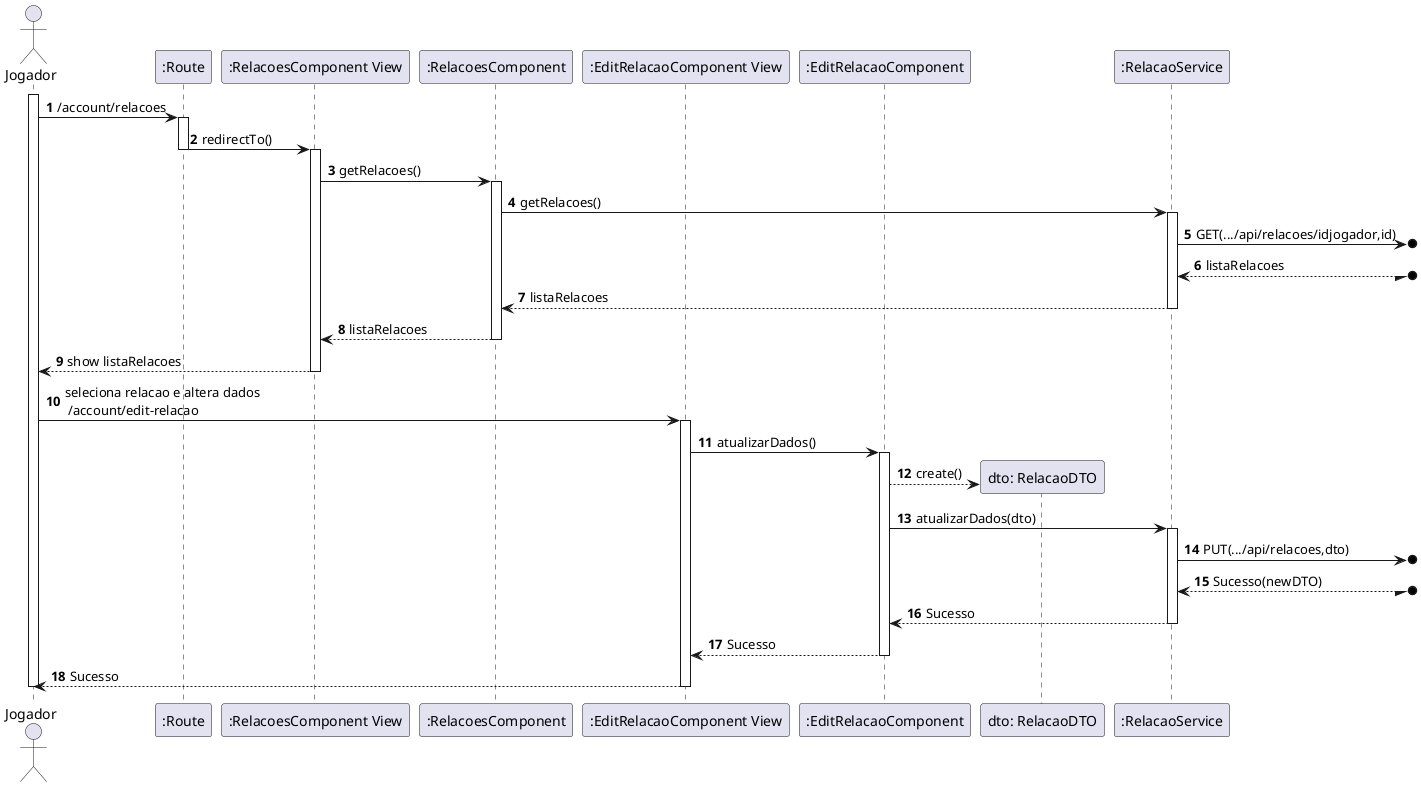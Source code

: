 @startuml
'https://plantuml.com/sequence-diagram

autonumber

actor "Jogador" as J

participant ":Route" as R
participant ":RelacoesComponent View" as CV
participant ":RelacoesComponent" as C
participant ":EditRelacaoComponent View" as CVE
participant ":EditRelacaoComponent" as CE
participant "dto: RelacaoDTO" as DTO
participant ":RelacaoService" as SERV

activate J
    J->R : /account/relacoes
    activate R
        R->CV : redirectTo()
    deactivate R
    activate CV
        CV->C : getRelacoes()
        activate C
            C->SERV : getRelacoes()
                activate SERV
                    SERV->o] : GET(.../api/relacoes/idjogador,id)
                    SERV<--/o] : listaRelacoes
                    SERV-->C : listaRelacoes
                deactivate SERV
            C-->CV : listaRelacoes
        deactivate C
        CV-->J : show listaRelacoes
    deactivate CV
    J->CVE : seleciona relacao e altera dados \n /account/edit-relacao
    activate CVE
        CVE->CE : atualizarDados()
        activate CE
            CE-->DTO ** : create()
            CE->SERV : atualizarDados(dto)
            activate SERV
                SERV->o] : PUT(.../api/relacoes,dto)
                SERV<--/o] : Sucesso(newDTO)
                SERV-->CE : Sucesso
            deactivate SERV
            CE-->CVE : Sucesso
        deactivate CE
        CVE-->J : Sucesso
    deactivate CVE
deactivate J
            
        
   
        

@enduml